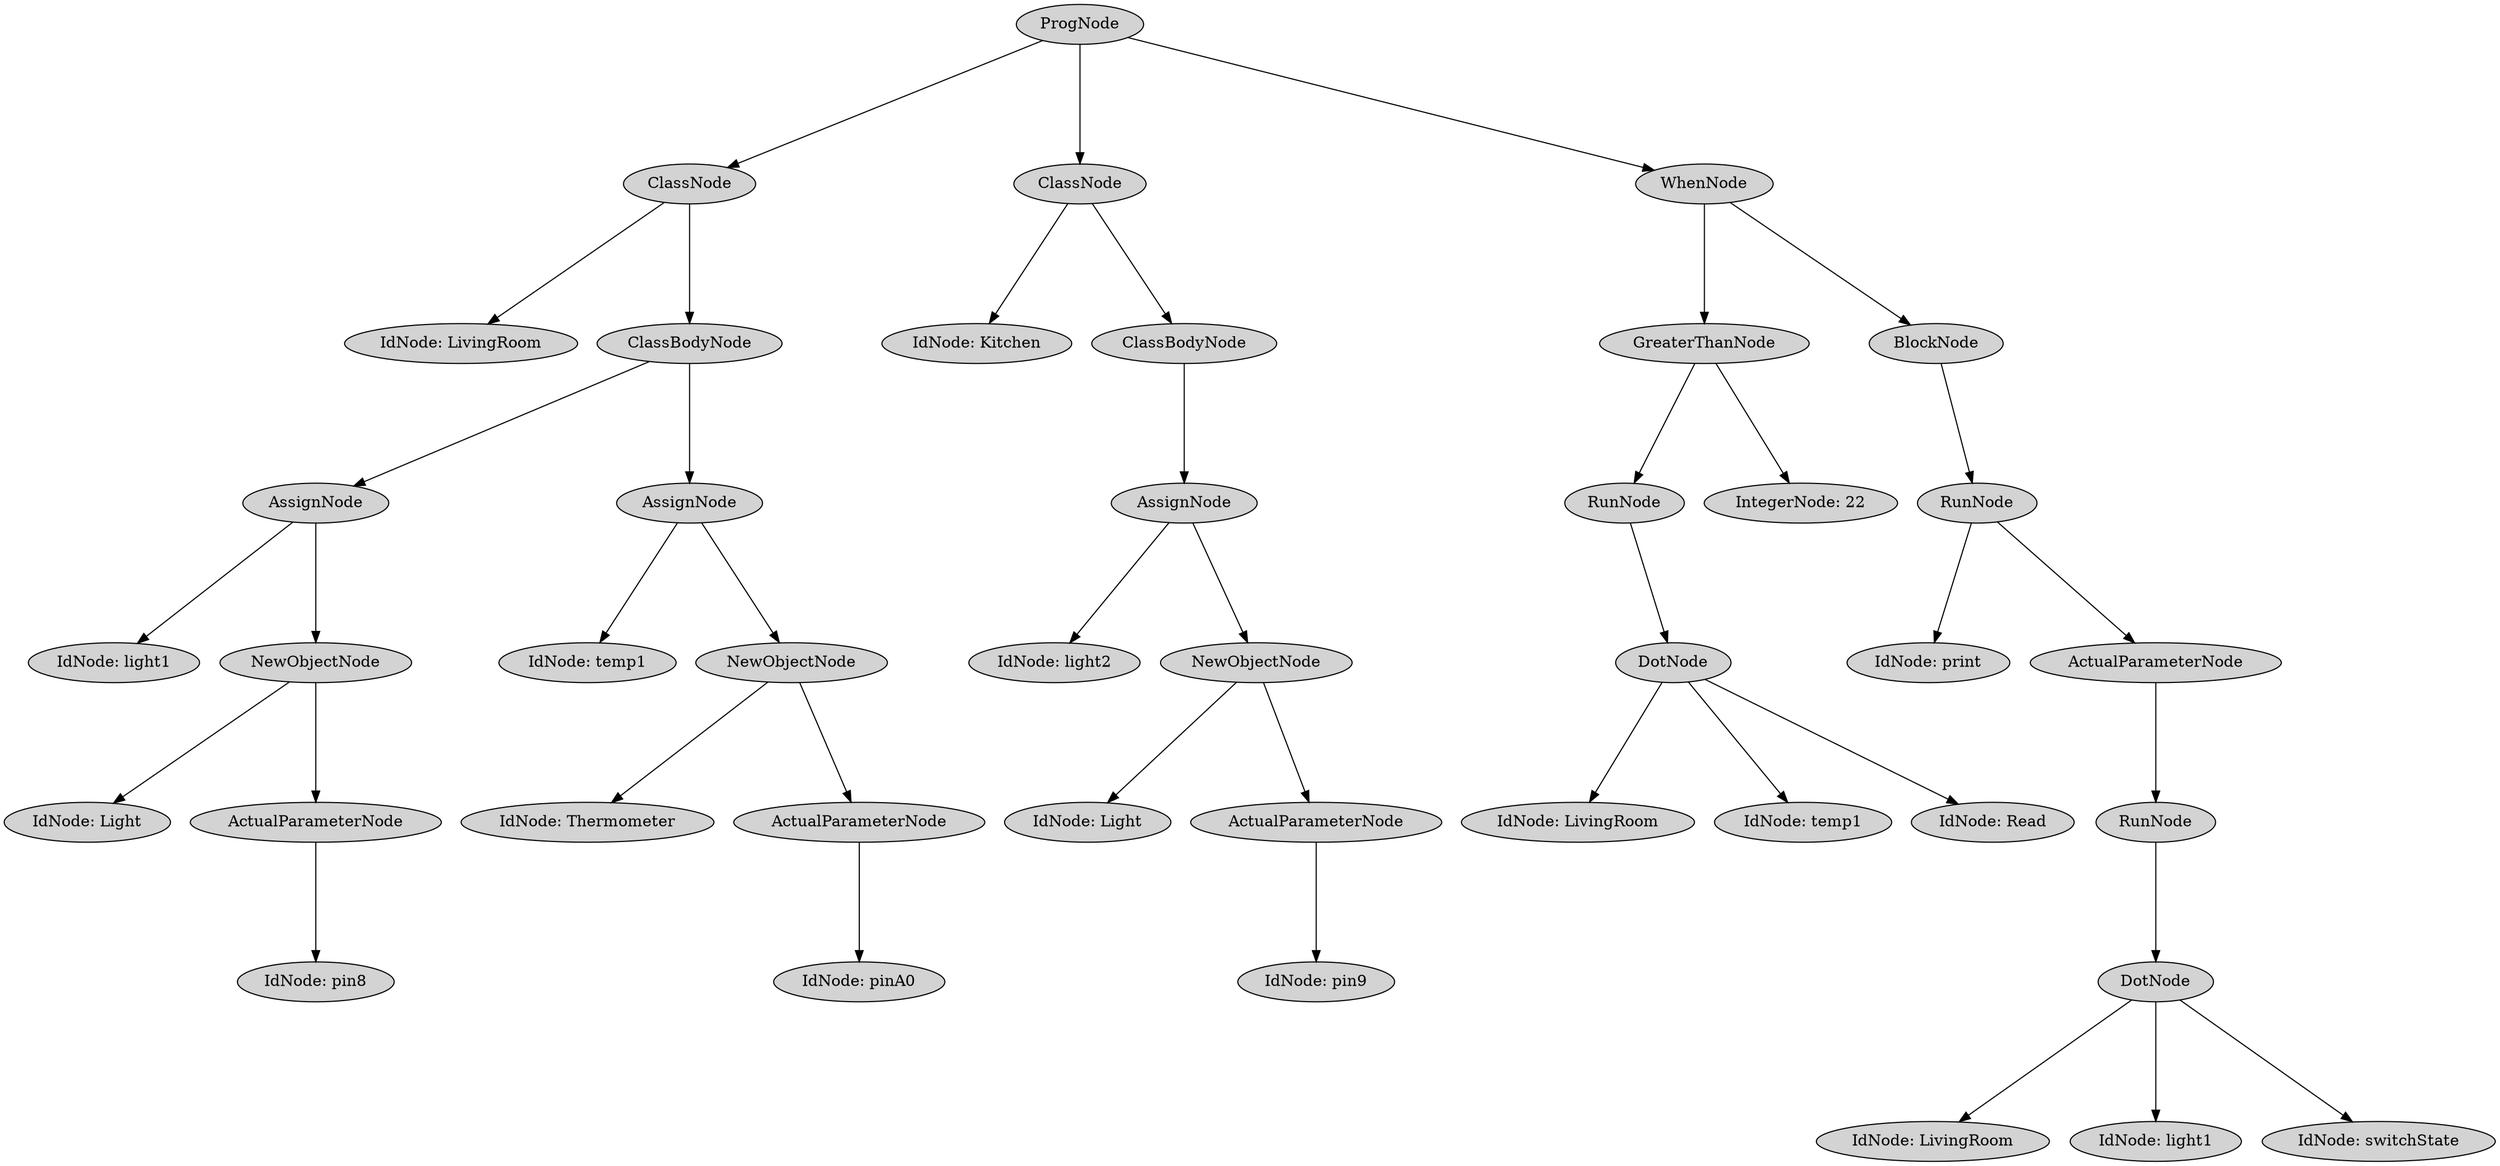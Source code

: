 digraph G {
	graph [ranksep=1.5 ratio=fill]
	node [style=filled]
	3196283 [label=ProgNode]
	3196287 [label=ClassNode]
	3196283 -> 3196287
	3196275 [label="IdNode: LivingRoom"]
	3196287 -> 3196275
	3196281 [label=ClassBodyNode]
	3196287 -> 3196281
	3011231 [label=AssignNode]
	3196281 -> 3011231
	3196295 [label="IdNode: light1"]
	3011231 -> 3196295
	3196311 [label=NewObjectNode]
	3011231 -> 3196311
	3196313 [label="IdNode: Light"]
	3196311 -> 3196313
	3196309 [label=ActualParameterNode]
	3196311 -> 3196309
	3196337 [label="IdNode: pin8"]
	3196309 -> 3196337
	3196299 [label=AssignNode]
	3196281 -> 3196299
	3196297 [label="IdNode: temp1"]
	3196299 -> 3196297
	3196317 [label=NewObjectNode]
	3196299 -> 3196317
	3196323 [label="IdNode: Thermometer"]
	3196317 -> 3196323
	3196319 [label=ActualParameterNode]
	3196317 -> 3196319
	3196351 [label="IdNode: pinA0"]
	3196319 -> 3196351
	3196293 [label=ClassNode]
	3196283 -> 3196293
	3196303 [label="IdNode: Kitchen"]
	3196293 -> 3196303
	3196291 [label=ClassBodyNode]
	3196293 -> 3196291
	3196301 [label=AssignNode]
	3196291 -> 3196301
	3196305 [label="IdNode: light2"]
	3196301 -> 3196305
	3196339 [label=NewObjectNode]
	3196301 -> 3196339
	3196333 [label="IdNode: Light"]
	3196339 -> 3196333
	3196343 [label=ActualParameterNode]
	3196339 -> 3196343
	3196365 [label="IdNode: pin9"]
	3196343 -> 3196365
	3196321 [label=WhenNode]
	3196283 -> 3196321
	3196325 [label=GreaterThanNode]
	3196321 -> 3196325
	3196345 [label=RunNode]
	3196325 -> 3196345
	3196357 [label=DotNode]
	3196345 -> 3196357
	3196353 [label="IdNode: LivingRoom"]
	3196357 -> 3196353
	3196359 [label="IdNode: temp1"]
	3196357 -> 3196359
	3196361 [label="IdNode: Read"]
	3196357 -> 3196361
	3196363 [label="IntegerNode: 22"]
	3196325 -> 3196363
	3196329 [label=BlockNode]
	3196321 -> 3196329
	3196327 [label=RunNode]
	3196329 -> 3196327
	3196349 [label="IdNode: print"]
	3196327 -> 3196349
	3196331 [label=ActualParameterNode]
	3196327 -> 3196331
	3196375 [label=RunNode]
	3196331 -> 3196375
	3196385 [label=DotNode]
	3196375 -> 3196385
	3196381 [label="IdNode: LivingRoom"]
	3196385 -> 3196381
	3196387 [label="IdNode: light1"]
	3196385 -> 3196387
	3196389 [label="IdNode: switchState"]
	3196385 -> 3196389
	overlap=false
}

